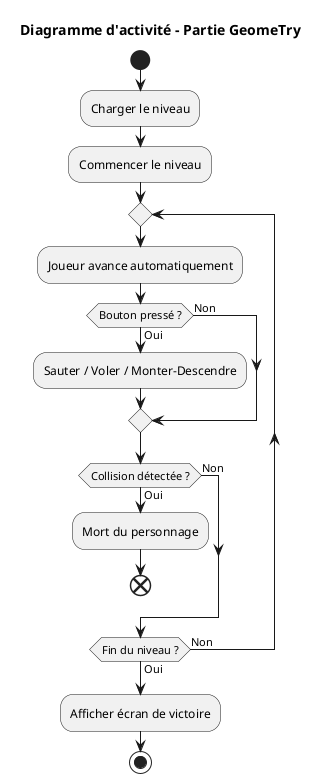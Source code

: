 @startuml
title Diagramme d'activité - Partie GeomeTry
start

:Charger le niveau;
:Commencer le niveau;

repeat
    :Joueur avance automatiquement;
    if (Bouton pressé ?) then (Oui)
        :Sauter / Voler / Monter-Descendre;
    else (Non)
    endif

    if (Collision détectée ?) then (Oui)
        :Mort du personnage;
        end;
    else (Non)
    endif
repeat while (Fin du niveau ?) is (Non) not (Oui)

:Afficher écran de victoire;
stop
@enduml